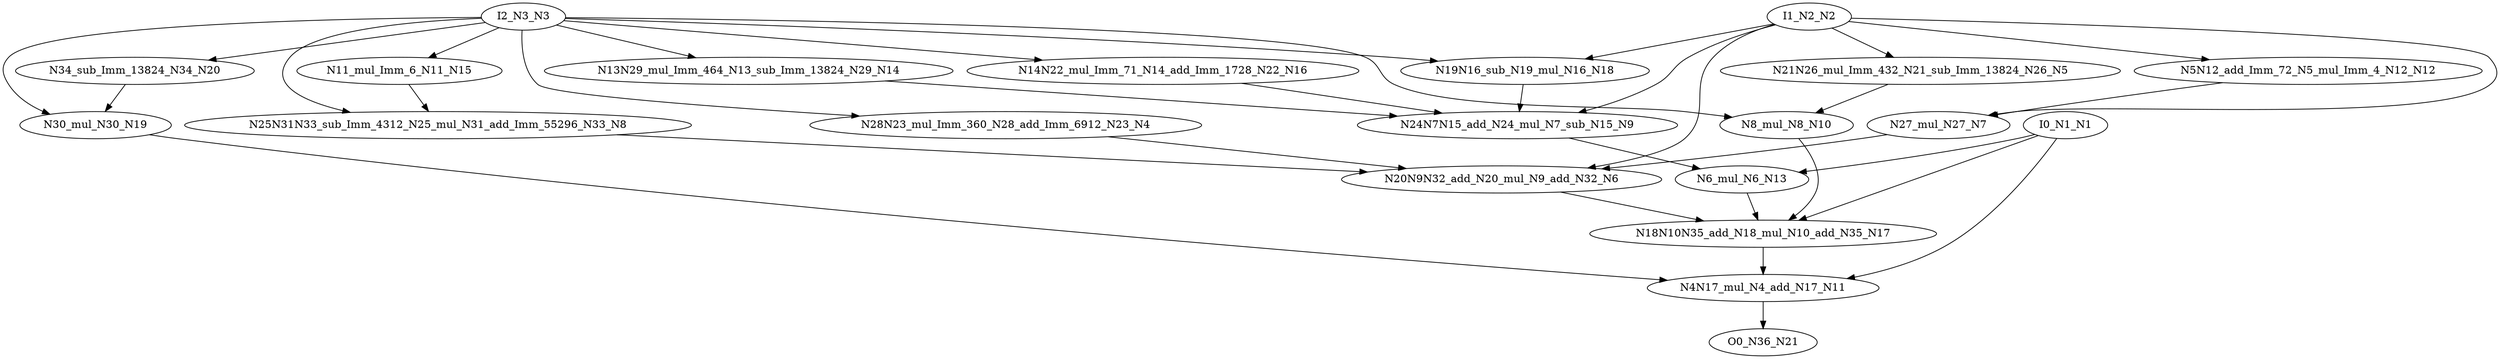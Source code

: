 digraph graphname {
N12 [color="black", ntype="operation", label="N5N12_add_Imm_72_N5_mul_Imm_4_N12_N12"];
N13 [color="black", ntype="operation", label="N6_mul_N6_N13"];
N10 [color="black", ntype="operation", label="N8_mul_N8_N10"];
N11 [color="black", ntype="operation", label="N4N17_mul_N4_add_N17_N11"];
N16 [color="black", ntype="operation", label="N14N22_mul_Imm_71_N14_add_Imm_1728_N22_N16"];
N17 [color="black", ntype="operation", label="N18N10N35_add_N18_mul_N10_add_N35_N17"];
N14 [color="black", ntype="operation", label="N13N29_mul_Imm_464_N13_sub_Imm_13824_N29_N14"];
N15 [color="black", ntype="operation", label="N11_mul_Imm_6_N11_N15"];
N18 [color="black", ntype="operation", label="N19N16_sub_N19_mul_N16_N18"];
N19 [color="black", ntype="operation", label="N30_mul_N30_N19"];
N8 [color="black", ntype="operation", label="N25N31N33_sub_Imm_4312_N25_mul_N31_add_Imm_55296_N33_N8"];
N9 [color="black", ntype="operation", label="N24N7N15_add_N24_mul_N7_sub_N15_N9"];
N21 [color="black", ntype="outvar", label="O0_N36_N21"];
N20 [color="black", ntype="operation", label="N34_sub_Imm_13824_N34_N20"];
N1 [color="black", ntype="invar", label="I0_N1_N1"];
N2 [color="black", ntype="invar", label="I1_N2_N2"];
N3 [color="black", ntype="invar", label="I2_N3_N3"];
N4 [color="black", ntype="operation", label="N28N23_mul_Imm_360_N28_add_Imm_6912_N23_N4"];
N5 [color="black", ntype="operation", label="N21N26_mul_Imm_432_N21_sub_Imm_13824_N26_N5"];
N6 [color="black", ntype="operation", label="N20N9N32_add_N20_mul_N9_add_N32_N6"];
N7 [color="black", ntype="operation", label="N27_mul_N27_N7"];
N12 -> N7;
N13 -> N17;
N10 -> N17;
N11 -> N21;
N16 -> N9;
N17 -> N11;
N14 -> N9;
N15 -> N8;
N18 -> N9;
N19 -> N11;
N8 -> N6;
N9 -> N13;
N20 -> N19;
N1 -> N13;
N1 -> N11;
N1 -> N17;
N2 -> N12;
N2 -> N7;
N2 -> N5;
N2 -> N18;
N2 -> N6;
N2 -> N9;
N3 -> N16;
N3 -> N20;
N3 -> N14;
N3 -> N19;
N3 -> N10;
N3 -> N15;
N3 -> N4;
N3 -> N18;
N3 -> N8;
N4 -> N6;
N5 -> N10;
N6 -> N17;
N7 -> N6;
}
